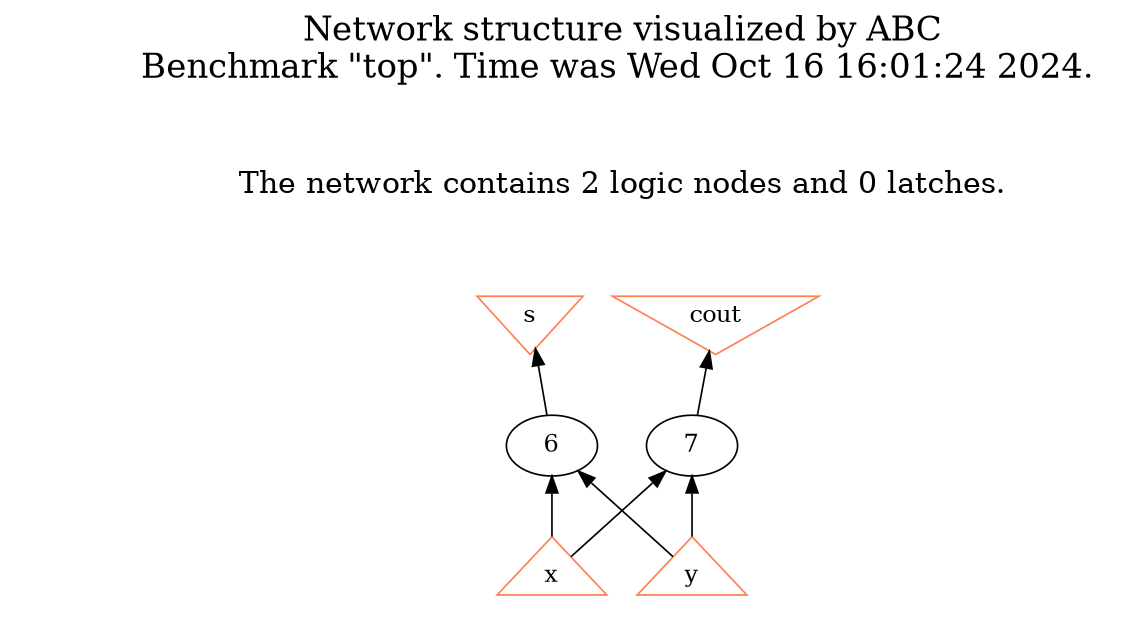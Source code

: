 # Network structure generated by ABC

digraph network {
size = "7.5,10";
center = true;
edge [dir = back];

{
  node [shape = plaintext];
  edge [style = invis];
  LevelTitle1 [label=""];
  LevelTitle2 [label=""];
  Level2 [label = ""];
  Level1 [label = ""];
  Level0 [label = ""];
  LevelTitle1 ->  LevelTitle2 ->  Level2 ->  Level1 ->  Level0;
}

{
  rank = same;
  LevelTitle1;
  title1 [shape=plaintext,
          fontsize=20,
          fontname = "Times-Roman",
          label="Network structure visualized by ABC\nBenchmark \"top\". Time was Wed Oct 16 16:01:24 2024. "
         ];
}

{
  rank = same;
  LevelTitle2;
  title2 [shape=plaintext,
          fontsize=18,
          fontname = "Times-Roman",
          label="The network contains 2 logic nodes and 0 latches.\n"
         ];
}

{
  rank = same;
  Level2;
  Node3 [label = "s", shape = invtriangle, color = coral, fillcolor = coral];
  Node4 [label = "cout", shape = invtriangle, color = coral, fillcolor = coral];
}

{
  rank = same;
  Level1;
  Node6 [label = "6\n", shape = ellipse];
  Node7 [label = "7\n", shape = ellipse];
}

{
  rank = same;
  Level0;
  Node1 [label = "x", shape = triangle, color = coral, fillcolor = coral];
  Node2 [label = "y", shape = triangle, color = coral, fillcolor = coral];
}

title1 -> title2 [style = invis];
title2 -> Node3 [style = invis];
title2 -> Node4 [style = invis];
Node3 -> Node4 [style = invis];
Node3 -> Node6 [style = solid];
Node4 -> Node7 [style = solid];
Node6 -> Node1 [style = solid];
Node6 -> Node2 [style = solid];
Node7 -> Node1 [style = solid];
Node7 -> Node2 [style = solid];
}

